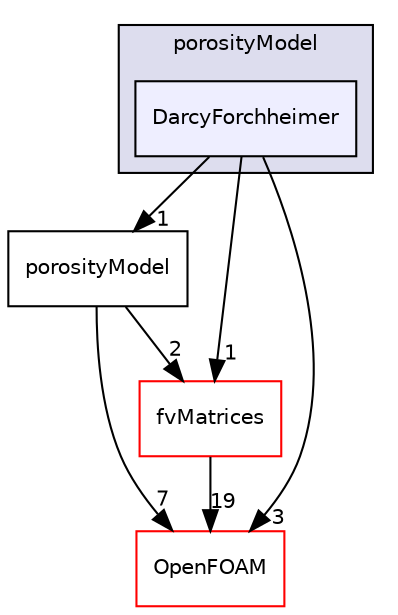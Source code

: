 digraph "src/finiteVolume/cfdTools/general/porosityModel/DarcyForchheimer" {
  bgcolor=transparent;
  compound=true
  node [ fontsize="10", fontname="Helvetica"];
  edge [ labelfontsize="10", labelfontname="Helvetica"];
  subgraph clusterdir_7f71c2789b87b2ecdc8be24284257b05 {
    graph [ bgcolor="#ddddee", pencolor="black", label="porosityModel" fontname="Helvetica", fontsize="10", URL="dir_7f71c2789b87b2ecdc8be24284257b05.html"]
  dir_a24b5d4e1f7ef95850a56377206677b1 [shape=box, label="DarcyForchheimer", style="filled", fillcolor="#eeeeff", pencolor="black", URL="dir_a24b5d4e1f7ef95850a56377206677b1.html"];
  }
  dir_5a8452d5c878e691b4ad8657f7c472aa [shape=box label="porosityModel" URL="dir_5a8452d5c878e691b4ad8657f7c472aa.html"];
  dir_c5473ff19b20e6ec4dfe5c310b3778a8 [shape=box label="OpenFOAM" color="red" URL="dir_c5473ff19b20e6ec4dfe5c310b3778a8.html"];
  dir_5d57e3901430bcc99a7ddac11a899224 [shape=box label="fvMatrices" color="red" URL="dir_5d57e3901430bcc99a7ddac11a899224.html"];
  dir_5a8452d5c878e691b4ad8657f7c472aa->dir_c5473ff19b20e6ec4dfe5c310b3778a8 [headlabel="7", labeldistance=1.5 headhref="dir_000910_001892.html"];
  dir_5a8452d5c878e691b4ad8657f7c472aa->dir_5d57e3901430bcc99a7ddac11a899224 [headlabel="2", labeldistance=1.5 headhref="dir_000910_001112.html"];
  dir_a24b5d4e1f7ef95850a56377206677b1->dir_5a8452d5c878e691b4ad8657f7c472aa [headlabel="1", labeldistance=1.5 headhref="dir_000908_000910.html"];
  dir_a24b5d4e1f7ef95850a56377206677b1->dir_c5473ff19b20e6ec4dfe5c310b3778a8 [headlabel="3", labeldistance=1.5 headhref="dir_000908_001892.html"];
  dir_a24b5d4e1f7ef95850a56377206677b1->dir_5d57e3901430bcc99a7ddac11a899224 [headlabel="1", labeldistance=1.5 headhref="dir_000908_001112.html"];
  dir_5d57e3901430bcc99a7ddac11a899224->dir_c5473ff19b20e6ec4dfe5c310b3778a8 [headlabel="19", labeldistance=1.5 headhref="dir_001112_001892.html"];
}
